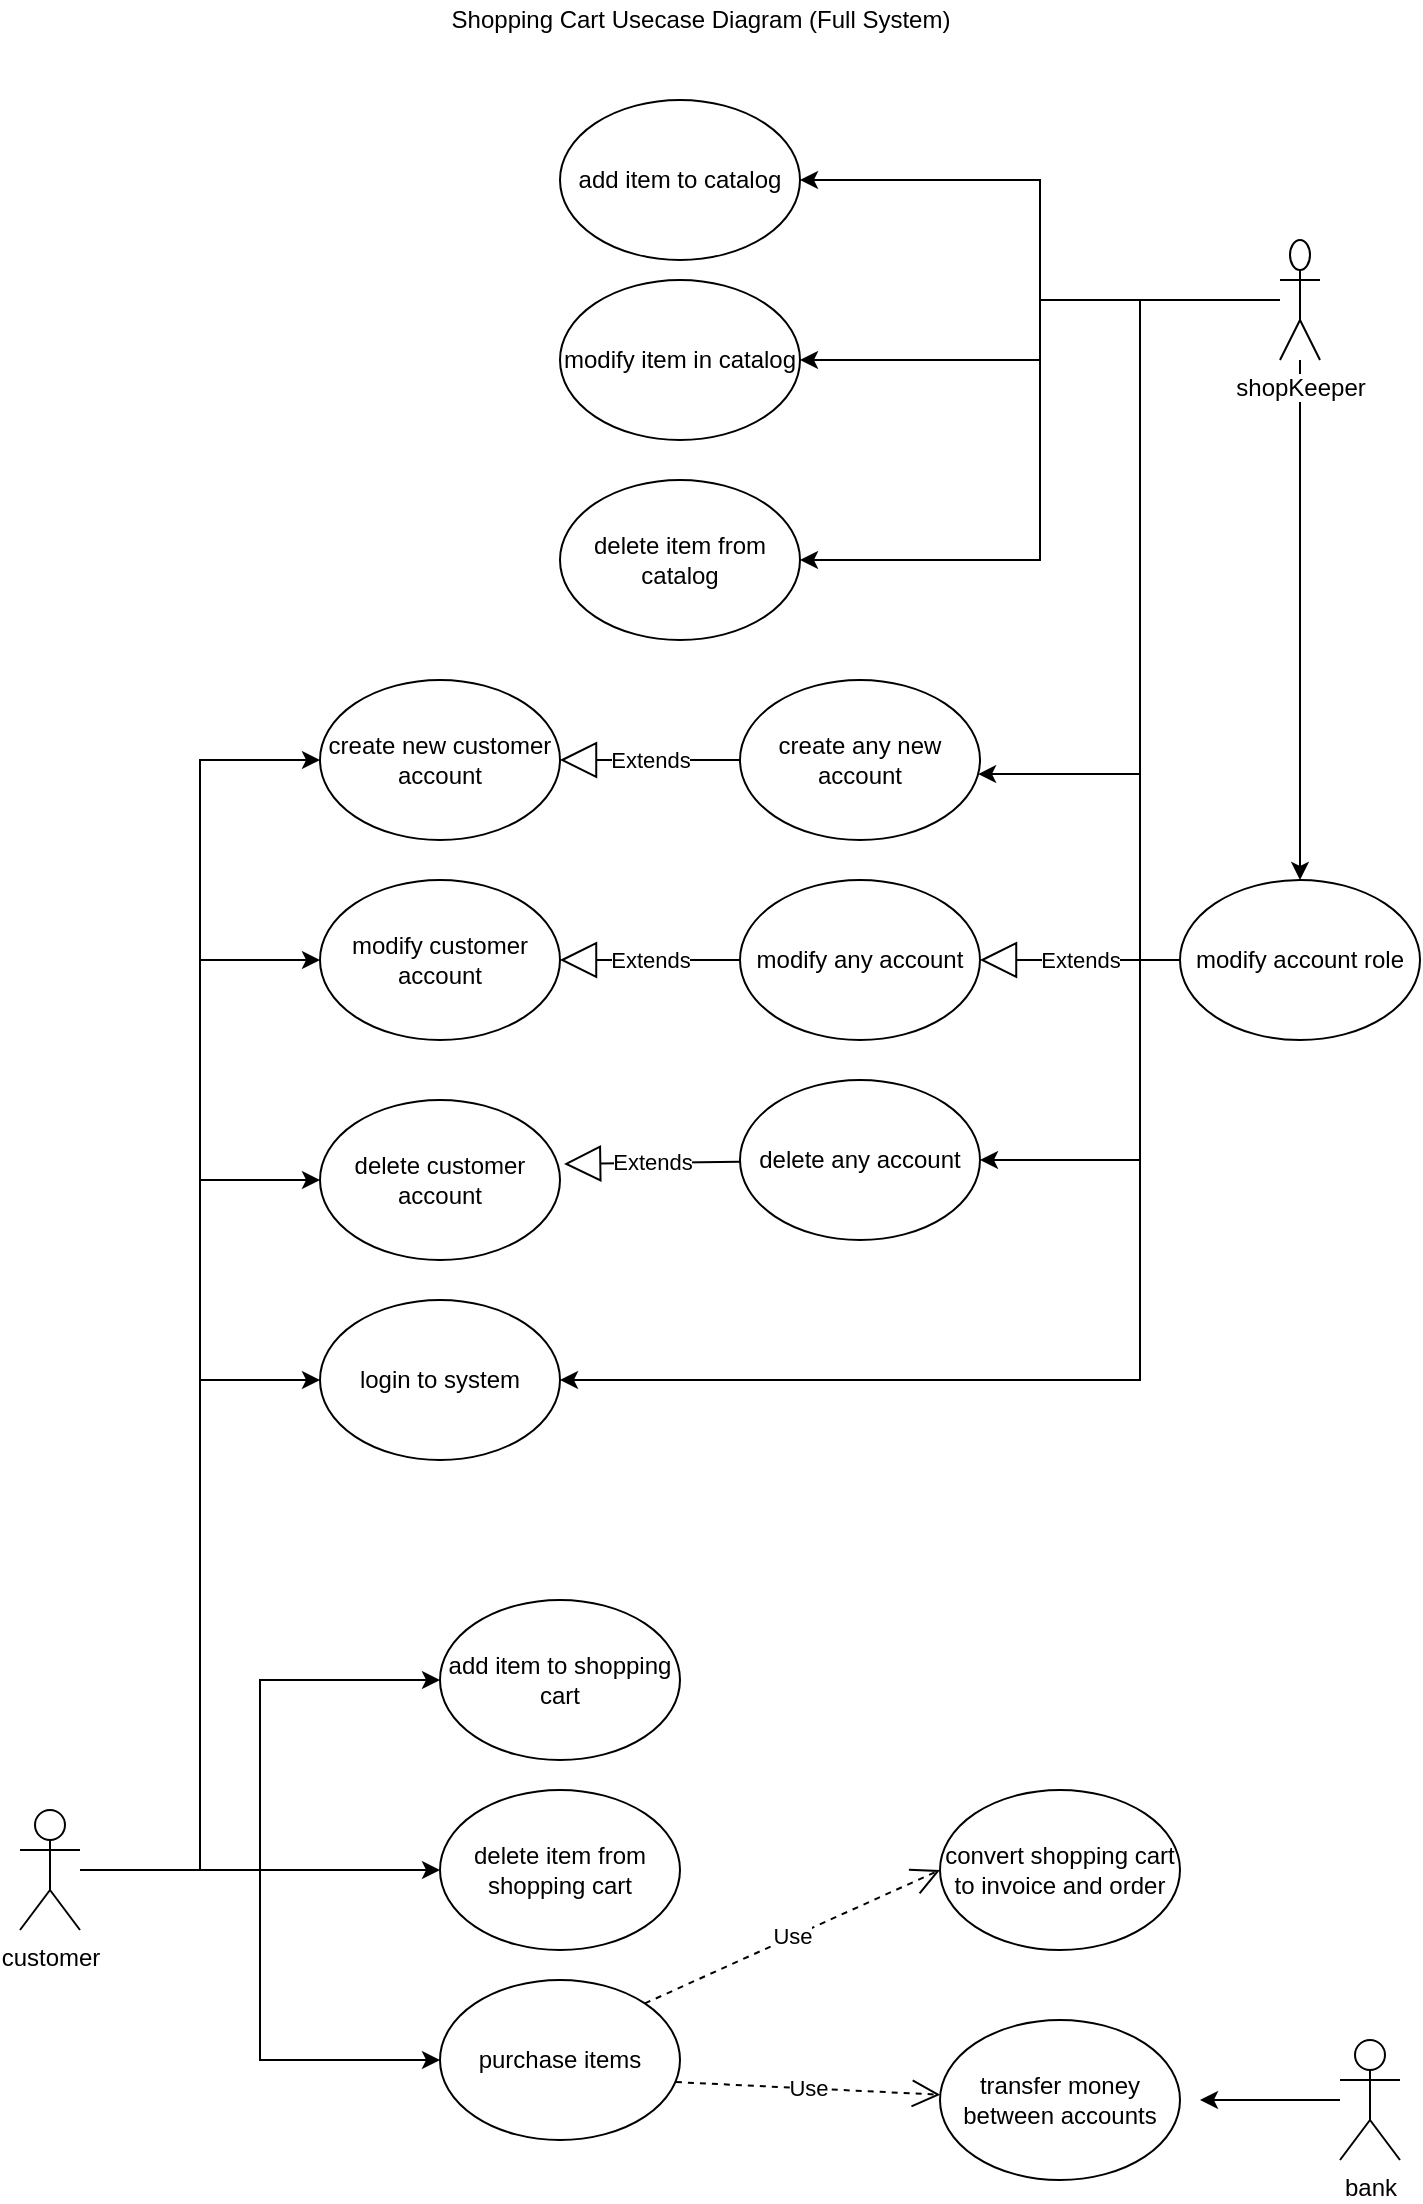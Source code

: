 <mxfile version="13.0.3" type="device"><diagram id="2d2eebc8-8f40-dc8b-ab88-f58a19a481ff" name="Page-1"><mxGraphModel dx="852" dy="502" grid="1" gridSize="10" guides="1" tooltips="1" connect="1" arrows="1" fold="1" page="1" pageScale="1" pageWidth="827" pageHeight="1169" background="#ffffff" math="0" shadow="0"><root><mxCell id="0"/><mxCell id="1" parent="0"/><mxCell id="_GM5Q0UzTAXVOW5z9wiI-34" style="edgeStyle=orthogonalEdgeStyle;rounded=0;orthogonalLoop=1;jettySize=auto;html=1;entryX=0;entryY=0.5;entryDx=0;entryDy=0;" edge="1" parent="1" source="2" target="_GM5Q0UzTAXVOW5z9wiI-21"><mxGeometry relative="1" as="geometry"/></mxCell><mxCell id="_GM5Q0UzTAXVOW5z9wiI-36" style="edgeStyle=orthogonalEdgeStyle;rounded=0;orthogonalLoop=1;jettySize=auto;html=1;" edge="1" parent="1" source="2" target="_GM5Q0UzTAXVOW5z9wiI-25"><mxGeometry relative="1" as="geometry"/></mxCell><mxCell id="_GM5Q0UzTAXVOW5z9wiI-37" style="edgeStyle=orthogonalEdgeStyle;rounded=0;orthogonalLoop=1;jettySize=auto;html=1;entryX=0;entryY=0.5;entryDx=0;entryDy=0;" edge="1" parent="1" source="2" target="_GM5Q0UzTAXVOW5z9wiI-26"><mxGeometry relative="1" as="geometry"/></mxCell><mxCell id="_GM5Q0UzTAXVOW5z9wiI-55" style="edgeStyle=orthogonalEdgeStyle;rounded=0;orthogonalLoop=1;jettySize=auto;html=1;entryX=0;entryY=0.5;entryDx=0;entryDy=0;" edge="1" parent="1" source="2" target="_GM5Q0UzTAXVOW5z9wiI-62"><mxGeometry relative="1" as="geometry"/></mxCell><mxCell id="_GM5Q0UzTAXVOW5z9wiI-56" style="edgeStyle=orthogonalEdgeStyle;rounded=0;orthogonalLoop=1;jettySize=auto;html=1;entryX=0;entryY=0.5;entryDx=0;entryDy=0;" edge="1" parent="1" source="2" target="_GM5Q0UzTAXVOW5z9wiI-61"><mxGeometry relative="1" as="geometry"/></mxCell><mxCell id="_GM5Q0UzTAXVOW5z9wiI-57" style="edgeStyle=orthogonalEdgeStyle;rounded=0;orthogonalLoop=1;jettySize=auto;html=1;entryX=0;entryY=0.5;entryDx=0;entryDy=0;" edge="1" parent="1" source="2" target="_GM5Q0UzTAXVOW5z9wiI-60"><mxGeometry relative="1" as="geometry"/></mxCell><mxCell id="_GM5Q0UzTAXVOW5z9wiI-58" style="edgeStyle=orthogonalEdgeStyle;rounded=0;orthogonalLoop=1;jettySize=auto;html=1;entryX=0;entryY=0.5;entryDx=0;entryDy=0;" edge="1" parent="1" source="2" target="_GM5Q0UzTAXVOW5z9wiI-59"><mxGeometry relative="1" as="geometry"/></mxCell><mxCell id="2" value="customer" style="shape=umlActor;verticalLabelPosition=bottom;labelBackgroundColor=#ffffff;verticalAlign=top;html=1;" parent="1" vertex="1"><mxGeometry x="50" y="935" width="30" height="60" as="geometry"/></mxCell><mxCell id="17" style="edgeStyle=orthogonalEdgeStyle;rounded=0;html=1;exitX=0.5;exitY=1;entryX=0.5;entryY=0;jettySize=auto;orthogonalLoop=1;" parent="1" edge="1"><mxGeometry relative="1" as="geometry"><mxPoint x="450" y="170" as="sourcePoint"/></mxGeometry></mxCell><mxCell id="16" style="edgeStyle=orthogonalEdgeStyle;rounded=0;html=1;exitX=0.5;exitY=1;entryX=0.5;entryY=0;jettySize=auto;orthogonalLoop=1;" parent="1" edge="1"><mxGeometry relative="1" as="geometry"><mxPoint x="450" y="80" as="sourcePoint"/></mxGeometry></mxCell><mxCell id="18" style="edgeStyle=orthogonalEdgeStyle;rounded=0;html=1;exitX=1;exitY=0;entryX=0;entryY=0.5;jettySize=auto;orthogonalLoop=1;" parent="1" edge="1"><mxGeometry relative="1" as="geometry"><mxPoint x="499" y="200" as="sourcePoint"/></mxGeometry></mxCell><mxCell id="20" style="edgeStyle=orthogonalEdgeStyle;rounded=0;html=1;exitX=0.5;exitY=1;entryX=0.5;entryY=0;jettySize=auto;orthogonalLoop=1;" parent="1" edge="1"><mxGeometry relative="1" as="geometry"><mxPoint x="450" y="370" as="sourcePoint"/></mxGeometry></mxCell><mxCell id="21" style="edgeStyle=orthogonalEdgeStyle;rounded=0;html=1;exitX=1;exitY=0.5;entryX=0;entryY=0.5;jettySize=auto;orthogonalLoop=1;" parent="1" edge="1"><mxGeometry relative="1" as="geometry"><mxPoint x="530" y="450" as="sourcePoint"/></mxGeometry></mxCell><mxCell id="D3wiVnBU3d6sQpcNOPKU-36" style="edgeStyle=orthogonalEdgeStyle;rounded=0;orthogonalLoop=1;jettySize=auto;html=1;" parent="1" source="D3wiVnBU3d6sQpcNOPKU-34" target="_GM5Q0UzTAXVOW5z9wiI-31" edge="1"><mxGeometry relative="1" as="geometry"><mxPoint x="200" y="150" as="targetPoint"/></mxGeometry></mxCell><mxCell id="_GM5Q0UzTAXVOW5z9wiI-38" style="edgeStyle=orthogonalEdgeStyle;rounded=0;orthogonalLoop=1;jettySize=auto;html=1;" edge="1" parent="1" source="D3wiVnBU3d6sQpcNOPKU-34" target="_GM5Q0UzTAXVOW5z9wiI-32"><mxGeometry relative="1" as="geometry"/></mxCell><mxCell id="_GM5Q0UzTAXVOW5z9wiI-39" style="edgeStyle=orthogonalEdgeStyle;rounded=0;orthogonalLoop=1;jettySize=auto;html=1;entryX=1;entryY=0.5;entryDx=0;entryDy=0;" edge="1" parent="1" source="D3wiVnBU3d6sQpcNOPKU-34" target="_GM5Q0UzTAXVOW5z9wiI-33"><mxGeometry relative="1" as="geometry"><Array as="points"><mxPoint x="560" y="180"/><mxPoint x="560" y="310"/></Array></mxGeometry></mxCell><mxCell id="_GM5Q0UzTAXVOW5z9wiI-49" style="edgeStyle=orthogonalEdgeStyle;rounded=0;orthogonalLoop=1;jettySize=auto;html=1;" edge="1" parent="1" source="D3wiVnBU3d6sQpcNOPKU-34" target="_GM5Q0UzTAXVOW5z9wiI-47"><mxGeometry relative="1" as="geometry"/></mxCell><mxCell id="_GM5Q0UzTAXVOW5z9wiI-50" style="edgeStyle=orthogonalEdgeStyle;rounded=0;orthogonalLoop=1;jettySize=auto;html=1;entryX=0.992;entryY=0.588;entryDx=0;entryDy=0;entryPerimeter=0;" edge="1" parent="1" source="D3wiVnBU3d6sQpcNOPKU-34" target="_GM5Q0UzTAXVOW5z9wiI-43"><mxGeometry relative="1" as="geometry"><Array as="points"><mxPoint x="610" y="180"/><mxPoint x="610" y="417"/></Array></mxGeometry></mxCell><mxCell id="_GM5Q0UzTAXVOW5z9wiI-51" style="edgeStyle=orthogonalEdgeStyle;rounded=0;orthogonalLoop=1;jettySize=auto;html=1;entryX=1;entryY=0.5;entryDx=0;entryDy=0;" edge="1" parent="1" source="D3wiVnBU3d6sQpcNOPKU-34" target="_GM5Q0UzTAXVOW5z9wiI-45"><mxGeometry relative="1" as="geometry"><Array as="points"><mxPoint x="610" y="180"/><mxPoint x="610" y="610"/></Array></mxGeometry></mxCell><mxCell id="_GM5Q0UzTAXVOW5z9wiI-54" style="edgeStyle=orthogonalEdgeStyle;rounded=0;orthogonalLoop=1;jettySize=auto;html=1;entryX=1;entryY=0.5;entryDx=0;entryDy=0;" edge="1" parent="1" source="D3wiVnBU3d6sQpcNOPKU-34" target="_GM5Q0UzTAXVOW5z9wiI-62"><mxGeometry relative="1" as="geometry"><mxPoint x="530" y="720" as="targetPoint"/><Array as="points"><mxPoint x="610" y="180"/><mxPoint x="610" y="720"/></Array></mxGeometry></mxCell><mxCell id="D3wiVnBU3d6sQpcNOPKU-34" value="shopKeeper" style="shape=umlActor;verticalLabelPosition=bottom;labelBackgroundColor=#ffffff;verticalAlign=top;html=1;" parent="1" vertex="1"><mxGeometry x="680" y="150" width="20" height="60" as="geometry"/></mxCell><mxCell id="_GM5Q0UzTAXVOW5z9wiI-21" value="add item to shopping cart" style="ellipse;whiteSpace=wrap;html=1;" vertex="1" parent="1"><mxGeometry x="260" y="830" width="120" height="80" as="geometry"/></mxCell><mxCell id="_GM5Q0UzTAXVOW5z9wiI-25" value="delete item from shopping cart" style="ellipse;whiteSpace=wrap;html=1;" vertex="1" parent="1"><mxGeometry x="260" y="925" width="120" height="80" as="geometry"/></mxCell><mxCell id="_GM5Q0UzTAXVOW5z9wiI-26" value="purchase items" style="ellipse;whiteSpace=wrap;html=1;" vertex="1" parent="1"><mxGeometry x="260" y="1020" width="120" height="80" as="geometry"/></mxCell><mxCell id="_GM5Q0UzTAXVOW5z9wiI-31" value="add item to catalog" style="ellipse;whiteSpace=wrap;html=1;" vertex="1" parent="1"><mxGeometry x="320" y="80" width="120" height="80" as="geometry"/></mxCell><mxCell id="_GM5Q0UzTAXVOW5z9wiI-32" value="modify item in catalog" style="ellipse;whiteSpace=wrap;html=1;" vertex="1" parent="1"><mxGeometry x="320" y="170" width="120" height="80" as="geometry"/></mxCell><mxCell id="_GM5Q0UzTAXVOW5z9wiI-33" value="delete item from catalog" style="ellipse;whiteSpace=wrap;html=1;" vertex="1" parent="1"><mxGeometry x="320" y="270" width="120" height="80" as="geometry"/></mxCell><mxCell id="_GM5Q0UzTAXVOW5z9wiI-43" value="create any new account" style="ellipse;whiteSpace=wrap;html=1;" vertex="1" parent="1"><mxGeometry x="410" y="370" width="120" height="80" as="geometry"/></mxCell><mxCell id="_GM5Q0UzTAXVOW5z9wiI-44" value="modify any account" style="ellipse;whiteSpace=wrap;html=1;" vertex="1" parent="1"><mxGeometry x="410" y="470" width="120" height="80" as="geometry"/></mxCell><mxCell id="_GM5Q0UzTAXVOW5z9wiI-45" value="delete any account" style="ellipse;whiteSpace=wrap;html=1;" vertex="1" parent="1"><mxGeometry x="410" y="570" width="120" height="80" as="geometry"/></mxCell><mxCell id="_GM5Q0UzTAXVOW5z9wiI-47" value="modify account role" style="ellipse;whiteSpace=wrap;html=1;" vertex="1" parent="1"><mxGeometry x="630" y="470" width="120" height="80" as="geometry"/></mxCell><mxCell id="_GM5Q0UzTAXVOW5z9wiI-48" value="Extends" style="endArrow=block;endSize=16;endFill=0;html=1;exitX=0;exitY=0.5;exitDx=0;exitDy=0;entryX=1;entryY=0.5;entryDx=0;entryDy=0;" edge="1" parent="1" source="_GM5Q0UzTAXVOW5z9wiI-47" target="_GM5Q0UzTAXVOW5z9wiI-44"><mxGeometry width="160" relative="1" as="geometry"><mxPoint x="320" y="640" as="sourcePoint"/><mxPoint x="480" y="640" as="targetPoint"/></mxGeometry></mxCell><mxCell id="_GM5Q0UzTAXVOW5z9wiI-59" value="create new customer account" style="ellipse;whiteSpace=wrap;html=1;" vertex="1" parent="1"><mxGeometry x="200" y="370" width="120" height="80" as="geometry"/></mxCell><mxCell id="_GM5Q0UzTAXVOW5z9wiI-60" value="modify customer account" style="ellipse;whiteSpace=wrap;html=1;" vertex="1" parent="1"><mxGeometry x="200" y="470" width="120" height="80" as="geometry"/></mxCell><mxCell id="_GM5Q0UzTAXVOW5z9wiI-61" value="delete customer account" style="ellipse;whiteSpace=wrap;html=1;" vertex="1" parent="1"><mxGeometry x="200" y="580" width="120" height="80" as="geometry"/></mxCell><mxCell id="_GM5Q0UzTAXVOW5z9wiI-62" value="login to system" style="ellipse;whiteSpace=wrap;html=1;" vertex="1" parent="1"><mxGeometry x="200" y="680" width="120" height="80" as="geometry"/></mxCell><mxCell id="_GM5Q0UzTAXVOW5z9wiI-64" value="Extends" style="endArrow=block;endSize=16;endFill=0;html=1;entryX=1;entryY=0.5;entryDx=0;entryDy=0;" edge="1" parent="1" source="_GM5Q0UzTAXVOW5z9wiI-43" target="_GM5Q0UzTAXVOW5z9wiI-59"><mxGeometry width="160" relative="1" as="geometry"><mxPoint x="640" y="520" as="sourcePoint"/><mxPoint x="540" y="520" as="targetPoint"/></mxGeometry></mxCell><mxCell id="_GM5Q0UzTAXVOW5z9wiI-65" value="Extends" style="endArrow=block;endSize=16;endFill=0;html=1;entryX=1;entryY=0.5;entryDx=0;entryDy=0;" edge="1" parent="1" target="_GM5Q0UzTAXVOW5z9wiI-60"><mxGeometry width="160" relative="1" as="geometry"><mxPoint x="410" y="510" as="sourcePoint"/><mxPoint x="550" y="530" as="targetPoint"/></mxGeometry></mxCell><mxCell id="_GM5Q0UzTAXVOW5z9wiI-66" value="Extends" style="endArrow=block;endSize=16;endFill=0;html=1;entryX=1.017;entryY=0.4;entryDx=0;entryDy=0;entryPerimeter=0;" edge="1" parent="1" source="_GM5Q0UzTAXVOW5z9wiI-45" target="_GM5Q0UzTAXVOW5z9wiI-61"><mxGeometry width="160" relative="1" as="geometry"><mxPoint x="660" y="540" as="sourcePoint"/><mxPoint x="560" y="540" as="targetPoint"/></mxGeometry></mxCell><mxCell id="_GM5Q0UzTAXVOW5z9wiI-67" value="Shopping Cart Usecase Diagram (Full System)" style="text;html=1;align=center;verticalAlign=middle;resizable=0;points=[];autosize=1;" vertex="1" parent="1"><mxGeometry x="260" y="30" width="260" height="20" as="geometry"/></mxCell><mxCell id="_GM5Q0UzTAXVOW5z9wiI-68" value="convert shopping cart to invoice and order" style="ellipse;whiteSpace=wrap;html=1;" vertex="1" parent="1"><mxGeometry x="510" y="925" width="120" height="80" as="geometry"/></mxCell><mxCell id="_GM5Q0UzTAXVOW5z9wiI-70" value="transfer money between accounts" style="ellipse;whiteSpace=wrap;html=1;" vertex="1" parent="1"><mxGeometry x="510" y="1040" width="120" height="80" as="geometry"/></mxCell><mxCell id="_GM5Q0UzTAXVOW5z9wiI-71" value="Use" style="endArrow=open;endSize=12;dashed=1;html=1;exitX=1;exitY=0;exitDx=0;exitDy=0;entryX=0;entryY=0.5;entryDx=0;entryDy=0;" edge="1" parent="1" source="_GM5Q0UzTAXVOW5z9wiI-26" target="_GM5Q0UzTAXVOW5z9wiI-68"><mxGeometry width="160" relative="1" as="geometry"><mxPoint x="320" y="910" as="sourcePoint"/><mxPoint x="480" y="910" as="targetPoint"/></mxGeometry></mxCell><mxCell id="_GM5Q0UzTAXVOW5z9wiI-72" value="Use" style="endArrow=open;endSize=12;dashed=1;html=1;exitX=0.983;exitY=0.638;exitDx=0;exitDy=0;exitPerimeter=0;" edge="1" parent="1" source="_GM5Q0UzTAXVOW5z9wiI-26" target="_GM5Q0UzTAXVOW5z9wiI-70"><mxGeometry width="160" relative="1" as="geometry"><mxPoint x="372.426" y="1041.716" as="sourcePoint"/><mxPoint x="520" y="975" as="targetPoint"/></mxGeometry></mxCell><mxCell id="_GM5Q0UzTAXVOW5z9wiI-77" style="edgeStyle=orthogonalEdgeStyle;rounded=0;orthogonalLoop=1;jettySize=auto;html=1;" edge="1" parent="1" source="_GM5Q0UzTAXVOW5z9wiI-73"><mxGeometry relative="1" as="geometry"><mxPoint x="640" y="1080" as="targetPoint"/></mxGeometry></mxCell><mxCell id="_GM5Q0UzTAXVOW5z9wiI-73" value="bank" style="shape=umlActor;verticalLabelPosition=bottom;labelBackgroundColor=#ffffff;verticalAlign=top;html=1;" vertex="1" parent="1"><mxGeometry x="710" y="1050" width="30" height="60" as="geometry"/></mxCell></root></mxGraphModel></diagram></mxfile>
